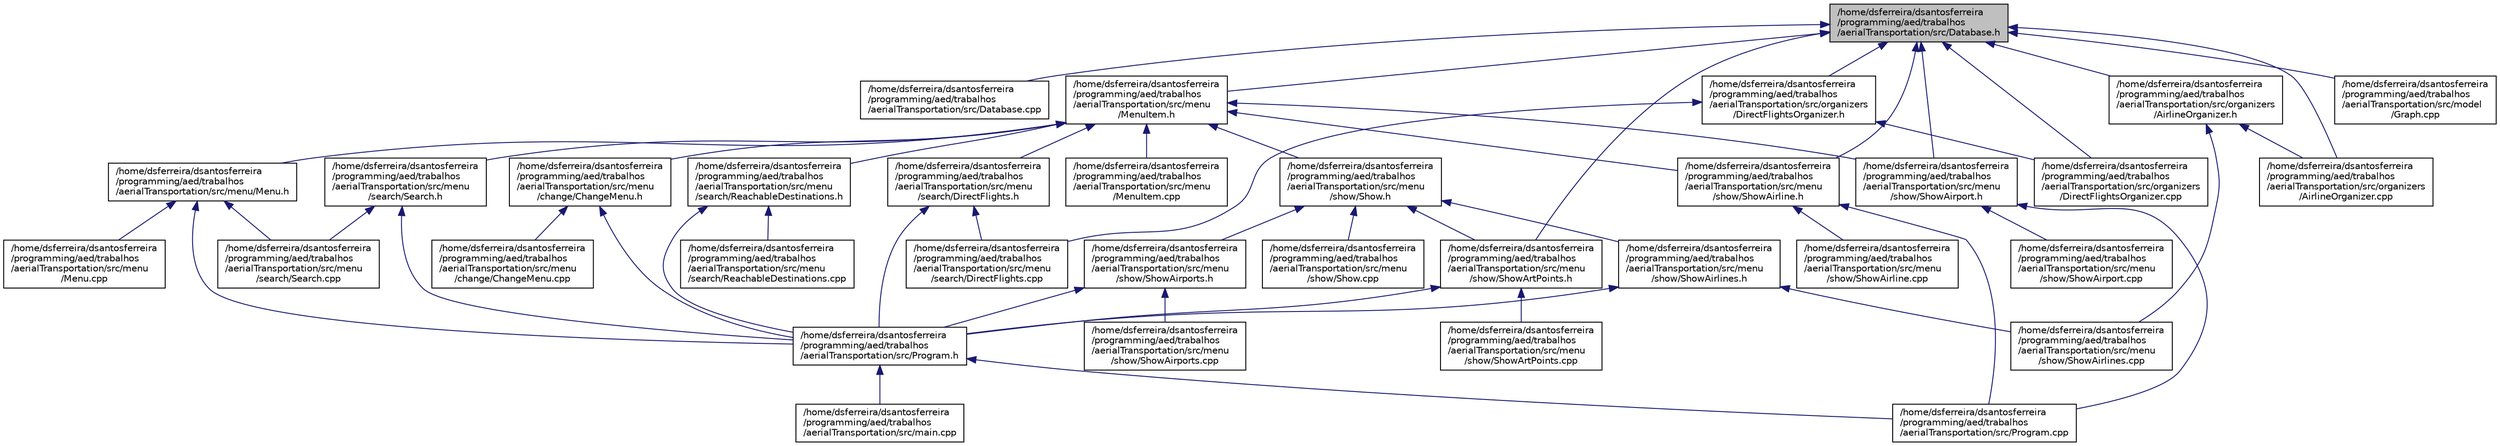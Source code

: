 digraph "/home/dsferreira/dsantosferreira/programming/aed/trabalhos/aerialTransportation/src/Database.h"
{
 // LATEX_PDF_SIZE
  edge [fontname="Helvetica",fontsize="10",labelfontname="Helvetica",labelfontsize="10"];
  node [fontname="Helvetica",fontsize="10",shape=record];
  Node1 [label="/home/dsferreira/dsantosferreira\l/programming/aed/trabalhos\l/aerialTransportation/src/Database.h",height=0.2,width=0.4,color="black", fillcolor="grey75", style="filled", fontcolor="black",tooltip=" "];
  Node1 -> Node2 [dir="back",color="midnightblue",fontsize="10",style="solid",fontname="Helvetica"];
  Node2 [label="/home/dsferreira/dsantosferreira\l/programming/aed/trabalhos\l/aerialTransportation/src/Database.cpp",height=0.2,width=0.4,color="black", fillcolor="white", style="filled",URL="$_database_8cpp.html",tooltip=" "];
  Node1 -> Node3 [dir="back",color="midnightblue",fontsize="10",style="solid",fontname="Helvetica"];
  Node3 [label="/home/dsferreira/dsantosferreira\l/programming/aed/trabalhos\l/aerialTransportation/src/menu\l/MenuItem.h",height=0.2,width=0.4,color="black", fillcolor="white", style="filled",URL="$_menu_item_8h.html",tooltip=" "];
  Node3 -> Node4 [dir="back",color="midnightblue",fontsize="10",style="solid",fontname="Helvetica"];
  Node4 [label="/home/dsferreira/dsantosferreira\l/programming/aed/trabalhos\l/aerialTransportation/src/menu\l/change/ChangeMenu.h",height=0.2,width=0.4,color="black", fillcolor="white", style="filled",URL="$_change_menu_8h.html",tooltip=" "];
  Node4 -> Node5 [dir="back",color="midnightblue",fontsize="10",style="solid",fontname="Helvetica"];
  Node5 [label="/home/dsferreira/dsantosferreira\l/programming/aed/trabalhos\l/aerialTransportation/src/menu\l/change/ChangeMenu.cpp",height=0.2,width=0.4,color="black", fillcolor="white", style="filled",URL="$_change_menu_8cpp.html",tooltip=" "];
  Node4 -> Node6 [dir="back",color="midnightblue",fontsize="10",style="solid",fontname="Helvetica"];
  Node6 [label="/home/dsferreira/dsantosferreira\l/programming/aed/trabalhos\l/aerialTransportation/src/Program.h",height=0.2,width=0.4,color="black", fillcolor="white", style="filled",URL="$_program_8h.html",tooltip=" "];
  Node6 -> Node7 [dir="back",color="midnightblue",fontsize="10",style="solid",fontname="Helvetica"];
  Node7 [label="/home/dsferreira/dsantosferreira\l/programming/aed/trabalhos\l/aerialTransportation/src/main.cpp",height=0.2,width=0.4,color="black", fillcolor="white", style="filled",URL="$main_8cpp.html",tooltip=" "];
  Node6 -> Node8 [dir="back",color="midnightblue",fontsize="10",style="solid",fontname="Helvetica"];
  Node8 [label="/home/dsferreira/dsantosferreira\l/programming/aed/trabalhos\l/aerialTransportation/src/Program.cpp",height=0.2,width=0.4,color="black", fillcolor="white", style="filled",URL="$_program_8cpp.html",tooltip=" "];
  Node3 -> Node9 [dir="back",color="midnightblue",fontsize="10",style="solid",fontname="Helvetica"];
  Node9 [label="/home/dsferreira/dsantosferreira\l/programming/aed/trabalhos\l/aerialTransportation/src/menu/Menu.h",height=0.2,width=0.4,color="black", fillcolor="white", style="filled",URL="$_menu_8h.html",tooltip=" "];
  Node9 -> Node10 [dir="back",color="midnightblue",fontsize="10",style="solid",fontname="Helvetica"];
  Node10 [label="/home/dsferreira/dsantosferreira\l/programming/aed/trabalhos\l/aerialTransportation/src/menu\l/Menu.cpp",height=0.2,width=0.4,color="black", fillcolor="white", style="filled",URL="$_menu_8cpp.html",tooltip=" "];
  Node9 -> Node11 [dir="back",color="midnightblue",fontsize="10",style="solid",fontname="Helvetica"];
  Node11 [label="/home/dsferreira/dsantosferreira\l/programming/aed/trabalhos\l/aerialTransportation/src/menu\l/search/Search.cpp",height=0.2,width=0.4,color="black", fillcolor="white", style="filled",URL="$_search_8cpp.html",tooltip=" "];
  Node9 -> Node6 [dir="back",color="midnightblue",fontsize="10",style="solid",fontname="Helvetica"];
  Node3 -> Node12 [dir="back",color="midnightblue",fontsize="10",style="solid",fontname="Helvetica"];
  Node12 [label="/home/dsferreira/dsantosferreira\l/programming/aed/trabalhos\l/aerialTransportation/src/menu\l/MenuItem.cpp",height=0.2,width=0.4,color="black", fillcolor="white", style="filled",URL="$_menu_item_8cpp.html",tooltip=" "];
  Node3 -> Node13 [dir="back",color="midnightblue",fontsize="10",style="solid",fontname="Helvetica"];
  Node13 [label="/home/dsferreira/dsantosferreira\l/programming/aed/trabalhos\l/aerialTransportation/src/menu\l/search/DirectFlights.h",height=0.2,width=0.4,color="black", fillcolor="white", style="filled",URL="$_direct_flights_8h.html",tooltip=" "];
  Node13 -> Node14 [dir="back",color="midnightblue",fontsize="10",style="solid",fontname="Helvetica"];
  Node14 [label="/home/dsferreira/dsantosferreira\l/programming/aed/trabalhos\l/aerialTransportation/src/menu\l/search/DirectFlights.cpp",height=0.2,width=0.4,color="black", fillcolor="white", style="filled",URL="$_direct_flights_8cpp.html",tooltip=" "];
  Node13 -> Node6 [dir="back",color="midnightblue",fontsize="10",style="solid",fontname="Helvetica"];
  Node3 -> Node15 [dir="back",color="midnightblue",fontsize="10",style="solid",fontname="Helvetica"];
  Node15 [label="/home/dsferreira/dsantosferreira\l/programming/aed/trabalhos\l/aerialTransportation/src/menu\l/search/ReachableDestinations.h",height=0.2,width=0.4,color="black", fillcolor="white", style="filled",URL="$_reachable_destinations_8h.html",tooltip=" "];
  Node15 -> Node16 [dir="back",color="midnightblue",fontsize="10",style="solid",fontname="Helvetica"];
  Node16 [label="/home/dsferreira/dsantosferreira\l/programming/aed/trabalhos\l/aerialTransportation/src/menu\l/search/ReachableDestinations.cpp",height=0.2,width=0.4,color="black", fillcolor="white", style="filled",URL="$_reachable_destinations_8cpp.html",tooltip=" "];
  Node15 -> Node6 [dir="back",color="midnightblue",fontsize="10",style="solid",fontname="Helvetica"];
  Node3 -> Node17 [dir="back",color="midnightblue",fontsize="10",style="solid",fontname="Helvetica"];
  Node17 [label="/home/dsferreira/dsantosferreira\l/programming/aed/trabalhos\l/aerialTransportation/src/menu\l/search/Search.h",height=0.2,width=0.4,color="black", fillcolor="white", style="filled",URL="$_search_8h.html",tooltip=" "];
  Node17 -> Node11 [dir="back",color="midnightblue",fontsize="10",style="solid",fontname="Helvetica"];
  Node17 -> Node6 [dir="back",color="midnightblue",fontsize="10",style="solid",fontname="Helvetica"];
  Node3 -> Node18 [dir="back",color="midnightblue",fontsize="10",style="solid",fontname="Helvetica"];
  Node18 [label="/home/dsferreira/dsantosferreira\l/programming/aed/trabalhos\l/aerialTransportation/src/menu\l/show/Show.h",height=0.2,width=0.4,color="black", fillcolor="white", style="filled",URL="$_show_8h.html",tooltip=" "];
  Node18 -> Node19 [dir="back",color="midnightblue",fontsize="10",style="solid",fontname="Helvetica"];
  Node19 [label="/home/dsferreira/dsantosferreira\l/programming/aed/trabalhos\l/aerialTransportation/src/menu\l/show/Show.cpp",height=0.2,width=0.4,color="black", fillcolor="white", style="filled",URL="$_show_8cpp.html",tooltip=" "];
  Node18 -> Node20 [dir="back",color="midnightblue",fontsize="10",style="solid",fontname="Helvetica"];
  Node20 [label="/home/dsferreira/dsantosferreira\l/programming/aed/trabalhos\l/aerialTransportation/src/menu\l/show/ShowAirlines.h",height=0.2,width=0.4,color="black", fillcolor="white", style="filled",URL="$_show_airlines_8h.html",tooltip=" "];
  Node20 -> Node21 [dir="back",color="midnightblue",fontsize="10",style="solid",fontname="Helvetica"];
  Node21 [label="/home/dsferreira/dsantosferreira\l/programming/aed/trabalhos\l/aerialTransportation/src/menu\l/show/ShowAirlines.cpp",height=0.2,width=0.4,color="black", fillcolor="white", style="filled",URL="$_show_airlines_8cpp.html",tooltip=" "];
  Node20 -> Node6 [dir="back",color="midnightblue",fontsize="10",style="solid",fontname="Helvetica"];
  Node18 -> Node22 [dir="back",color="midnightblue",fontsize="10",style="solid",fontname="Helvetica"];
  Node22 [label="/home/dsferreira/dsantosferreira\l/programming/aed/trabalhos\l/aerialTransportation/src/menu\l/show/ShowAirports.h",height=0.2,width=0.4,color="black", fillcolor="white", style="filled",URL="$_show_airports_8h.html",tooltip=" "];
  Node22 -> Node23 [dir="back",color="midnightblue",fontsize="10",style="solid",fontname="Helvetica"];
  Node23 [label="/home/dsferreira/dsantosferreira\l/programming/aed/trabalhos\l/aerialTransportation/src/menu\l/show/ShowAirports.cpp",height=0.2,width=0.4,color="black", fillcolor="white", style="filled",URL="$_show_airports_8cpp.html",tooltip=" "];
  Node22 -> Node6 [dir="back",color="midnightblue",fontsize="10",style="solid",fontname="Helvetica"];
  Node18 -> Node24 [dir="back",color="midnightblue",fontsize="10",style="solid",fontname="Helvetica"];
  Node24 [label="/home/dsferreira/dsantosferreira\l/programming/aed/trabalhos\l/aerialTransportation/src/menu\l/show/ShowArtPoints.h",height=0.2,width=0.4,color="black", fillcolor="white", style="filled",URL="$_show_art_points_8h.html",tooltip=" "];
  Node24 -> Node25 [dir="back",color="midnightblue",fontsize="10",style="solid",fontname="Helvetica"];
  Node25 [label="/home/dsferreira/dsantosferreira\l/programming/aed/trabalhos\l/aerialTransportation/src/menu\l/show/ShowArtPoints.cpp",height=0.2,width=0.4,color="black", fillcolor="white", style="filled",URL="$_show_art_points_8cpp.html",tooltip=" "];
  Node24 -> Node6 [dir="back",color="midnightblue",fontsize="10",style="solid",fontname="Helvetica"];
  Node3 -> Node26 [dir="back",color="midnightblue",fontsize="10",style="solid",fontname="Helvetica"];
  Node26 [label="/home/dsferreira/dsantosferreira\l/programming/aed/trabalhos\l/aerialTransportation/src/menu\l/show/ShowAirline.h",height=0.2,width=0.4,color="black", fillcolor="white", style="filled",URL="$_show_airline_8h.html",tooltip=" "];
  Node26 -> Node27 [dir="back",color="midnightblue",fontsize="10",style="solid",fontname="Helvetica"];
  Node27 [label="/home/dsferreira/dsantosferreira\l/programming/aed/trabalhos\l/aerialTransportation/src/menu\l/show/ShowAirline.cpp",height=0.2,width=0.4,color="black", fillcolor="white", style="filled",URL="$_show_airline_8cpp.html",tooltip=" "];
  Node26 -> Node8 [dir="back",color="midnightblue",fontsize="10",style="solid",fontname="Helvetica"];
  Node3 -> Node28 [dir="back",color="midnightblue",fontsize="10",style="solid",fontname="Helvetica"];
  Node28 [label="/home/dsferreira/dsantosferreira\l/programming/aed/trabalhos\l/aerialTransportation/src/menu\l/show/ShowAirport.h",height=0.2,width=0.4,color="black", fillcolor="white", style="filled",URL="$_show_airport_8h.html",tooltip=" "];
  Node28 -> Node29 [dir="back",color="midnightblue",fontsize="10",style="solid",fontname="Helvetica"];
  Node29 [label="/home/dsferreira/dsantosferreira\l/programming/aed/trabalhos\l/aerialTransportation/src/menu\l/show/ShowAirport.cpp",height=0.2,width=0.4,color="black", fillcolor="white", style="filled",URL="$_show_airport_8cpp.html",tooltip=" "];
  Node28 -> Node8 [dir="back",color="midnightblue",fontsize="10",style="solid",fontname="Helvetica"];
  Node1 -> Node26 [dir="back",color="midnightblue",fontsize="10",style="solid",fontname="Helvetica"];
  Node1 -> Node28 [dir="back",color="midnightblue",fontsize="10",style="solid",fontname="Helvetica"];
  Node1 -> Node24 [dir="back",color="midnightblue",fontsize="10",style="solid",fontname="Helvetica"];
  Node1 -> Node30 [dir="back",color="midnightblue",fontsize="10",style="solid",fontname="Helvetica"];
  Node30 [label="/home/dsferreira/dsantosferreira\l/programming/aed/trabalhos\l/aerialTransportation/src/model\l/Graph.cpp",height=0.2,width=0.4,color="black", fillcolor="white", style="filled",URL="$_graph_8cpp.html",tooltip=" "];
  Node1 -> Node31 [dir="back",color="midnightblue",fontsize="10",style="solid",fontname="Helvetica"];
  Node31 [label="/home/dsferreira/dsantosferreira\l/programming/aed/trabalhos\l/aerialTransportation/src/organizers\l/AirlineOrganizer.cpp",height=0.2,width=0.4,color="black", fillcolor="white", style="filled",URL="$_airline_organizer_8cpp.html",tooltip=" "];
  Node1 -> Node32 [dir="back",color="midnightblue",fontsize="10",style="solid",fontname="Helvetica"];
  Node32 [label="/home/dsferreira/dsantosferreira\l/programming/aed/trabalhos\l/aerialTransportation/src/organizers\l/AirlineOrganizer.h",height=0.2,width=0.4,color="black", fillcolor="white", style="filled",URL="$_airline_organizer_8h.html",tooltip=" "];
  Node32 -> Node21 [dir="back",color="midnightblue",fontsize="10",style="solid",fontname="Helvetica"];
  Node32 -> Node31 [dir="back",color="midnightblue",fontsize="10",style="solid",fontname="Helvetica"];
  Node1 -> Node33 [dir="back",color="midnightblue",fontsize="10",style="solid",fontname="Helvetica"];
  Node33 [label="/home/dsferreira/dsantosferreira\l/programming/aed/trabalhos\l/aerialTransportation/src/organizers\l/DirectFlightsOrganizer.cpp",height=0.2,width=0.4,color="black", fillcolor="white", style="filled",URL="$_direct_flights_organizer_8cpp.html",tooltip=" "];
  Node1 -> Node34 [dir="back",color="midnightblue",fontsize="10",style="solid",fontname="Helvetica"];
  Node34 [label="/home/dsferreira/dsantosferreira\l/programming/aed/trabalhos\l/aerialTransportation/src/organizers\l/DirectFlightsOrganizer.h",height=0.2,width=0.4,color="black", fillcolor="white", style="filled",URL="$_direct_flights_organizer_8h.html",tooltip=" "];
  Node34 -> Node14 [dir="back",color="midnightblue",fontsize="10",style="solid",fontname="Helvetica"];
  Node34 -> Node33 [dir="back",color="midnightblue",fontsize="10",style="solid",fontname="Helvetica"];
}
